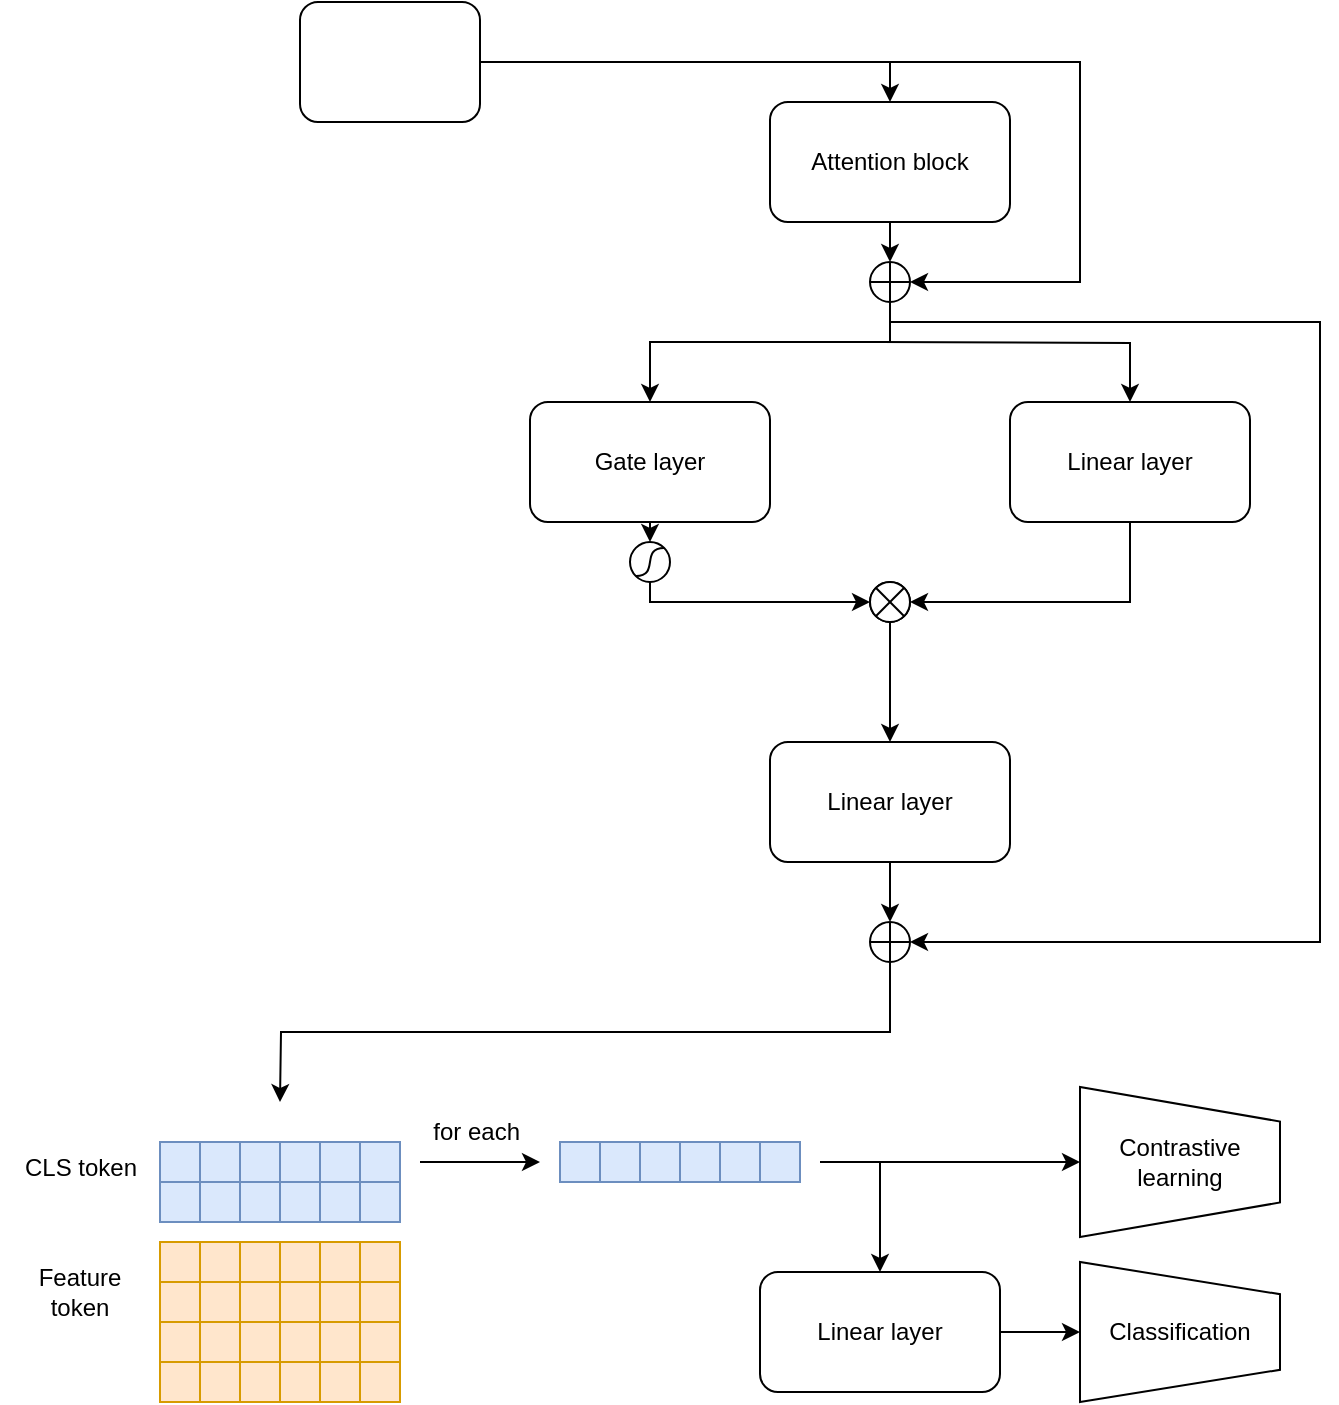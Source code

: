 <mxfile version="26.0.16">
  <diagram name="Page-1" id="VYNopzWsXOPkZ_Rhxfwm">
    <mxGraphModel dx="1784" dy="684" grid="1" gridSize="10" guides="1" tooltips="1" connect="1" arrows="1" fold="1" page="1" pageScale="1" pageWidth="850" pageHeight="1100" math="0" shadow="0">
      <root>
        <mxCell id="0" />
        <mxCell id="1" parent="0" />
        <mxCell id="lj117l4O_4laCSOWSe7Z-11" style="edgeStyle=none;rounded=0;orthogonalLoop=1;jettySize=auto;html=1;exitX=0.5;exitY=1;exitDx=0;exitDy=0;entryX=0.5;entryY=0;entryDx=0;entryDy=0;" edge="1" parent="1" source="lj117l4O_4laCSOWSe7Z-1" target="lj117l4O_4laCSOWSe7Z-10">
          <mxGeometry relative="1" as="geometry" />
        </mxCell>
        <mxCell id="lj117l4O_4laCSOWSe7Z-1" value="Attention block" style="rounded=1;whiteSpace=wrap;html=1;" vertex="1" parent="1">
          <mxGeometry x="365" y="130" width="120" height="60" as="geometry" />
        </mxCell>
        <mxCell id="lj117l4O_4laCSOWSe7Z-17" style="edgeStyle=orthogonalEdgeStyle;rounded=0;orthogonalLoop=1;jettySize=auto;html=1;exitX=0.5;exitY=1;exitDx=0;exitDy=0;entryX=1;entryY=0.5;entryDx=0;entryDy=0;" edge="1" parent="1" source="lj117l4O_4laCSOWSe7Z-2" target="lj117l4O_4laCSOWSe7Z-15">
          <mxGeometry relative="1" as="geometry" />
        </mxCell>
        <mxCell id="lj117l4O_4laCSOWSe7Z-2" value="Linear layer" style="rounded=1;whiteSpace=wrap;html=1;" vertex="1" parent="1">
          <mxGeometry x="485" y="280" width="120" height="60" as="geometry" />
        </mxCell>
        <mxCell id="lj117l4O_4laCSOWSe7Z-3" value="Gate layer" style="rounded=1;whiteSpace=wrap;html=1;" vertex="1" parent="1">
          <mxGeometry x="245" y="280" width="120" height="60" as="geometry" />
        </mxCell>
        <mxCell id="lj117l4O_4laCSOWSe7Z-20" style="edgeStyle=none;rounded=0;orthogonalLoop=1;jettySize=auto;html=1;exitX=0.5;exitY=1;exitDx=0;exitDy=0;entryX=0.5;entryY=0;entryDx=0;entryDy=0;" edge="1" parent="1" source="lj117l4O_4laCSOWSe7Z-4" target="lj117l4O_4laCSOWSe7Z-19">
          <mxGeometry relative="1" as="geometry" />
        </mxCell>
        <mxCell id="lj117l4O_4laCSOWSe7Z-4" value="Linear layer" style="rounded=1;whiteSpace=wrap;html=1;" vertex="1" parent="1">
          <mxGeometry x="365" y="450" width="120" height="60" as="geometry" />
        </mxCell>
        <mxCell id="lj117l4O_4laCSOWSe7Z-7" style="edgeStyle=orthogonalEdgeStyle;rounded=0;orthogonalLoop=1;jettySize=auto;html=1;exitX=1;exitY=0.5;exitDx=0;exitDy=0;entryX=0.5;entryY=0;entryDx=0;entryDy=0;" edge="1" parent="1" source="lj117l4O_4laCSOWSe7Z-6" target="lj117l4O_4laCSOWSe7Z-1">
          <mxGeometry relative="1" as="geometry" />
        </mxCell>
        <mxCell id="lj117l4O_4laCSOWSe7Z-6" value="" style="rounded=1;whiteSpace=wrap;html=1;" vertex="1" parent="1">
          <mxGeometry x="130" y="80" width="90" height="60" as="geometry" />
        </mxCell>
        <mxCell id="lj117l4O_4laCSOWSe7Z-9" value="" style="edgeStyle=orthogonalEdgeStyle;orthogonalLoop=1;jettySize=auto;html=1;rounded=0;entryX=1;entryY=0.5;entryDx=0;entryDy=0;" edge="1" parent="1" target="lj117l4O_4laCSOWSe7Z-10">
          <mxGeometry width="80" relative="1" as="geometry">
            <mxPoint x="425" y="110" as="sourcePoint" />
            <mxPoint x="510" y="210" as="targetPoint" />
            <Array as="points">
              <mxPoint x="520" y="110" />
              <mxPoint x="520" y="220" />
            </Array>
          </mxGeometry>
        </mxCell>
        <mxCell id="lj117l4O_4laCSOWSe7Z-12" style="edgeStyle=orthogonalEdgeStyle;rounded=0;orthogonalLoop=1;jettySize=auto;html=1;exitX=0.5;exitY=1;exitDx=0;exitDy=0;entryX=0.5;entryY=0;entryDx=0;entryDy=0;" edge="1" parent="1" source="lj117l4O_4laCSOWSe7Z-10" target="lj117l4O_4laCSOWSe7Z-3">
          <mxGeometry relative="1" as="geometry">
            <Array as="points">
              <mxPoint x="425" y="250" />
              <mxPoint x="305" y="250" />
            </Array>
          </mxGeometry>
        </mxCell>
        <mxCell id="lj117l4O_4laCSOWSe7Z-10" value="" style="shape=orEllipse;perimeter=ellipsePerimeter;whiteSpace=wrap;html=1;backgroundOutline=1;" vertex="1" parent="1">
          <mxGeometry x="415" y="210" width="20" height="20" as="geometry" />
        </mxCell>
        <mxCell id="lj117l4O_4laCSOWSe7Z-13" value="" style="edgeStyle=orthogonalEdgeStyle;orthogonalLoop=1;jettySize=auto;html=1;rounded=0;entryX=0.5;entryY=0;entryDx=0;entryDy=0;" edge="1" parent="1" target="lj117l4O_4laCSOWSe7Z-2">
          <mxGeometry width="80" relative="1" as="geometry">
            <mxPoint x="420" y="250" as="sourcePoint" />
            <mxPoint x="480" y="240" as="targetPoint" />
          </mxGeometry>
        </mxCell>
        <mxCell id="lj117l4O_4laCSOWSe7Z-15" value="" style="ellipse;whiteSpace=wrap;html=1;" vertex="1" parent="1">
          <mxGeometry x="415" y="370" width="20" height="20" as="geometry" />
        </mxCell>
        <mxCell id="lj117l4O_4laCSOWSe7Z-22" style="edgeStyle=none;rounded=0;orthogonalLoop=1;jettySize=auto;html=1;exitX=0.5;exitY=1;exitDx=0;exitDy=0;entryX=0.5;entryY=0;entryDx=0;entryDy=0;" edge="1" parent="1" source="lj117l4O_4laCSOWSe7Z-18" target="lj117l4O_4laCSOWSe7Z-4">
          <mxGeometry relative="1" as="geometry" />
        </mxCell>
        <mxCell id="lj117l4O_4laCSOWSe7Z-18" value="" style="shape=sumEllipse;perimeter=ellipsePerimeter;whiteSpace=wrap;html=1;backgroundOutline=1;" vertex="1" parent="1">
          <mxGeometry x="415" y="370" width="20" height="20" as="geometry" />
        </mxCell>
        <mxCell id="lj117l4O_4laCSOWSe7Z-23" style="edgeStyle=orthogonalEdgeStyle;rounded=0;orthogonalLoop=1;jettySize=auto;html=1;exitX=0.5;exitY=1;exitDx=0;exitDy=0;" edge="1" parent="1" source="lj117l4O_4laCSOWSe7Z-19">
          <mxGeometry relative="1" as="geometry">
            <mxPoint x="120" y="630" as="targetPoint" />
          </mxGeometry>
        </mxCell>
        <mxCell id="lj117l4O_4laCSOWSe7Z-19" value="" style="shape=orEllipse;perimeter=ellipsePerimeter;whiteSpace=wrap;html=1;backgroundOutline=1;" vertex="1" parent="1">
          <mxGeometry x="415" y="540" width="20" height="20" as="geometry" />
        </mxCell>
        <mxCell id="lj117l4O_4laCSOWSe7Z-21" value="" style="edgeStyle=orthogonalEdgeStyle;orthogonalLoop=1;jettySize=auto;html=1;rounded=0;entryX=1;entryY=0.5;entryDx=0;entryDy=0;" edge="1" parent="1" target="lj117l4O_4laCSOWSe7Z-19">
          <mxGeometry width="80" relative="1" as="geometry">
            <mxPoint x="425" y="240" as="sourcePoint" />
            <mxPoint x="480" y="440" as="targetPoint" />
            <Array as="points">
              <mxPoint x="640" y="240" />
              <mxPoint x="640" y="550" />
            </Array>
          </mxGeometry>
        </mxCell>
        <mxCell id="lj117l4O_4laCSOWSe7Z-25" value="" style="edgeStyle=orthogonalEdgeStyle;rounded=0;orthogonalLoop=1;jettySize=auto;html=1;exitX=0.5;exitY=1;exitDx=0;exitDy=0;entryX=0.5;entryY=0;entryDx=0;entryDy=0;" edge="1" parent="1" source="lj117l4O_4laCSOWSe7Z-3" target="lj117l4O_4laCSOWSe7Z-79">
          <mxGeometry relative="1" as="geometry">
            <mxPoint x="305" y="340" as="sourcePoint" />
            <mxPoint x="305" y="350" as="targetPoint" />
          </mxGeometry>
        </mxCell>
        <mxCell id="lj117l4O_4laCSOWSe7Z-28" value="" style="rounded=0;whiteSpace=wrap;html=1;fillColor=#dae8fc;strokeColor=#6c8ebf;" vertex="1" parent="1">
          <mxGeometry x="120" y="670" width="20" height="20" as="geometry" />
        </mxCell>
        <mxCell id="lj117l4O_4laCSOWSe7Z-30" value="" style="rounded=0;whiteSpace=wrap;html=1;fillColor=#dae8fc;strokeColor=#6c8ebf;" vertex="1" parent="1">
          <mxGeometry x="100" y="670" width="20" height="20" as="geometry" />
        </mxCell>
        <mxCell id="lj117l4O_4laCSOWSe7Z-31" value="" style="rounded=0;whiteSpace=wrap;html=1;fillColor=#dae8fc;strokeColor=#6c8ebf;" vertex="1" parent="1">
          <mxGeometry x="80" y="670" width="20" height="20" as="geometry" />
        </mxCell>
        <mxCell id="lj117l4O_4laCSOWSe7Z-32" value="" style="rounded=0;whiteSpace=wrap;html=1;fillColor=#dae8fc;strokeColor=#6c8ebf;" vertex="1" parent="1">
          <mxGeometry x="60" y="670" width="20" height="20" as="geometry" />
        </mxCell>
        <mxCell id="lj117l4O_4laCSOWSe7Z-33" value="" style="rounded=0;whiteSpace=wrap;html=1;fillColor=#dae8fc;strokeColor=#6c8ebf;" vertex="1" parent="1">
          <mxGeometry x="140" y="670" width="20" height="20" as="geometry" />
        </mxCell>
        <mxCell id="lj117l4O_4laCSOWSe7Z-34" value="" style="rounded=0;whiteSpace=wrap;html=1;fillColor=#dae8fc;strokeColor=#6c8ebf;" vertex="1" parent="1">
          <mxGeometry x="160" y="670" width="20" height="20" as="geometry" />
        </mxCell>
        <mxCell id="lj117l4O_4laCSOWSe7Z-35" value="" style="rounded=0;whiteSpace=wrap;html=1;fillColor=#ffe6cc;strokeColor=#d79b00;" vertex="1" parent="1">
          <mxGeometry x="120" y="700" width="20" height="20" as="geometry" />
        </mxCell>
        <mxCell id="lj117l4O_4laCSOWSe7Z-36" value="" style="rounded=0;whiteSpace=wrap;html=1;fillColor=#ffe6cc;strokeColor=#d79b00;" vertex="1" parent="1">
          <mxGeometry x="100" y="700" width="20" height="20" as="geometry" />
        </mxCell>
        <mxCell id="lj117l4O_4laCSOWSe7Z-37" value="" style="rounded=0;whiteSpace=wrap;html=1;fillColor=#ffe6cc;strokeColor=#d79b00;" vertex="1" parent="1">
          <mxGeometry x="80" y="700" width="20" height="20" as="geometry" />
        </mxCell>
        <mxCell id="lj117l4O_4laCSOWSe7Z-38" value="" style="rounded=0;whiteSpace=wrap;html=1;fillColor=#ffe6cc;strokeColor=#d79b00;" vertex="1" parent="1">
          <mxGeometry x="60" y="700" width="20" height="20" as="geometry" />
        </mxCell>
        <mxCell id="lj117l4O_4laCSOWSe7Z-39" value="" style="rounded=0;whiteSpace=wrap;html=1;fillColor=#ffe6cc;strokeColor=#d79b00;" vertex="1" parent="1">
          <mxGeometry x="140" y="700" width="20" height="20" as="geometry" />
        </mxCell>
        <mxCell id="lj117l4O_4laCSOWSe7Z-40" value="" style="rounded=0;whiteSpace=wrap;html=1;fillColor=#ffe6cc;strokeColor=#d79b00;" vertex="1" parent="1">
          <mxGeometry x="160" y="700" width="20" height="20" as="geometry" />
        </mxCell>
        <mxCell id="lj117l4O_4laCSOWSe7Z-41" value="" style="rounded=0;whiteSpace=wrap;html=1;fillColor=#ffe6cc;strokeColor=#d79b00;" vertex="1" parent="1">
          <mxGeometry x="120" y="720" width="20" height="20" as="geometry" />
        </mxCell>
        <mxCell id="lj117l4O_4laCSOWSe7Z-42" value="" style="rounded=0;whiteSpace=wrap;html=1;fillColor=#ffe6cc;strokeColor=#d79b00;" vertex="1" parent="1">
          <mxGeometry x="100" y="720" width="20" height="20" as="geometry" />
        </mxCell>
        <mxCell id="lj117l4O_4laCSOWSe7Z-43" value="" style="rounded=0;whiteSpace=wrap;html=1;fillColor=#ffe6cc;strokeColor=#d79b00;" vertex="1" parent="1">
          <mxGeometry x="80" y="720" width="20" height="20" as="geometry" />
        </mxCell>
        <mxCell id="lj117l4O_4laCSOWSe7Z-44" value="" style="rounded=0;whiteSpace=wrap;html=1;fillColor=#ffe6cc;strokeColor=#d79b00;" vertex="1" parent="1">
          <mxGeometry x="60" y="720" width="20" height="20" as="geometry" />
        </mxCell>
        <mxCell id="lj117l4O_4laCSOWSe7Z-45" value="" style="rounded=0;whiteSpace=wrap;html=1;fillColor=#ffe6cc;strokeColor=#d79b00;" vertex="1" parent="1">
          <mxGeometry x="140" y="720" width="20" height="20" as="geometry" />
        </mxCell>
        <mxCell id="lj117l4O_4laCSOWSe7Z-46" value="" style="rounded=0;whiteSpace=wrap;html=1;fillColor=#ffe6cc;strokeColor=#d79b00;" vertex="1" parent="1">
          <mxGeometry x="160" y="720" width="20" height="20" as="geometry" />
        </mxCell>
        <mxCell id="lj117l4O_4laCSOWSe7Z-47" value="" style="rounded=0;whiteSpace=wrap;html=1;fillColor=#ffe6cc;strokeColor=#d79b00;" vertex="1" parent="1">
          <mxGeometry x="120" y="740" width="20" height="20" as="geometry" />
        </mxCell>
        <mxCell id="lj117l4O_4laCSOWSe7Z-48" value="" style="rounded=0;whiteSpace=wrap;html=1;fillColor=#ffe6cc;strokeColor=#d79b00;" vertex="1" parent="1">
          <mxGeometry x="100" y="740" width="20" height="20" as="geometry" />
        </mxCell>
        <mxCell id="lj117l4O_4laCSOWSe7Z-49" value="" style="rounded=0;whiteSpace=wrap;html=1;fillColor=#ffe6cc;strokeColor=#d79b00;" vertex="1" parent="1">
          <mxGeometry x="80" y="740" width="20" height="20" as="geometry" />
        </mxCell>
        <mxCell id="lj117l4O_4laCSOWSe7Z-50" value="" style="rounded=0;whiteSpace=wrap;html=1;fillColor=#ffe6cc;strokeColor=#d79b00;" vertex="1" parent="1">
          <mxGeometry x="60" y="740" width="20" height="20" as="geometry" />
        </mxCell>
        <mxCell id="lj117l4O_4laCSOWSe7Z-51" value="" style="rounded=0;whiteSpace=wrap;html=1;fillColor=#ffe6cc;strokeColor=#d79b00;" vertex="1" parent="1">
          <mxGeometry x="140" y="740" width="20" height="20" as="geometry" />
        </mxCell>
        <mxCell id="lj117l4O_4laCSOWSe7Z-52" value="" style="rounded=0;whiteSpace=wrap;html=1;fillColor=#ffe6cc;strokeColor=#d79b00;" vertex="1" parent="1">
          <mxGeometry x="160" y="740" width="20" height="20" as="geometry" />
        </mxCell>
        <mxCell id="lj117l4O_4laCSOWSe7Z-53" value="" style="rounded=0;whiteSpace=wrap;html=1;fillColor=#ffe6cc;strokeColor=#d79b00;" vertex="1" parent="1">
          <mxGeometry x="120" y="760" width="20" height="20" as="geometry" />
        </mxCell>
        <mxCell id="lj117l4O_4laCSOWSe7Z-54" value="" style="rounded=0;whiteSpace=wrap;html=1;fillColor=#ffe6cc;strokeColor=#d79b00;" vertex="1" parent="1">
          <mxGeometry x="100" y="760" width="20" height="20" as="geometry" />
        </mxCell>
        <mxCell id="lj117l4O_4laCSOWSe7Z-55" value="" style="rounded=0;whiteSpace=wrap;html=1;fillColor=#ffe6cc;strokeColor=#d79b00;" vertex="1" parent="1">
          <mxGeometry x="80" y="760" width="20" height="20" as="geometry" />
        </mxCell>
        <mxCell id="lj117l4O_4laCSOWSe7Z-56" value="" style="rounded=0;whiteSpace=wrap;html=1;fillColor=#ffe6cc;strokeColor=#d79b00;" vertex="1" parent="1">
          <mxGeometry x="60" y="760" width="20" height="20" as="geometry" />
        </mxCell>
        <mxCell id="lj117l4O_4laCSOWSe7Z-57" value="" style="rounded=0;whiteSpace=wrap;html=1;fillColor=#ffe6cc;strokeColor=#d79b00;" vertex="1" parent="1">
          <mxGeometry x="140" y="760" width="20" height="20" as="geometry" />
        </mxCell>
        <mxCell id="lj117l4O_4laCSOWSe7Z-58" value="" style="rounded=0;whiteSpace=wrap;html=1;fillColor=#ffe6cc;strokeColor=#d79b00;" vertex="1" parent="1">
          <mxGeometry x="160" y="760" width="20" height="20" as="geometry" />
        </mxCell>
        <mxCell id="lj117l4O_4laCSOWSe7Z-59" value="" style="rounded=0;whiteSpace=wrap;html=1;fillColor=#dae8fc;strokeColor=#6c8ebf;" vertex="1" parent="1">
          <mxGeometry x="120" y="650" width="20" height="20" as="geometry" />
        </mxCell>
        <mxCell id="lj117l4O_4laCSOWSe7Z-60" value="" style="rounded=0;whiteSpace=wrap;html=1;fillColor=#dae8fc;strokeColor=#6c8ebf;" vertex="1" parent="1">
          <mxGeometry x="100" y="650" width="20" height="20" as="geometry" />
        </mxCell>
        <mxCell id="lj117l4O_4laCSOWSe7Z-61" value="" style="rounded=0;whiteSpace=wrap;html=1;fillColor=#dae8fc;strokeColor=#6c8ebf;" vertex="1" parent="1">
          <mxGeometry x="80" y="650" width="20" height="20" as="geometry" />
        </mxCell>
        <mxCell id="lj117l4O_4laCSOWSe7Z-62" value="" style="rounded=0;whiteSpace=wrap;html=1;fillColor=#dae8fc;strokeColor=#6c8ebf;" vertex="1" parent="1">
          <mxGeometry x="60" y="650" width="20" height="20" as="geometry" />
        </mxCell>
        <mxCell id="lj117l4O_4laCSOWSe7Z-63" value="" style="rounded=0;whiteSpace=wrap;html=1;fillColor=#dae8fc;strokeColor=#6c8ebf;" vertex="1" parent="1">
          <mxGeometry x="140" y="650" width="20" height="20" as="geometry" />
        </mxCell>
        <mxCell id="lj117l4O_4laCSOWSe7Z-64" value="" style="rounded=0;whiteSpace=wrap;html=1;fillColor=#dae8fc;strokeColor=#6c8ebf;" vertex="1" parent="1">
          <mxGeometry x="160" y="650" width="20" height="20" as="geometry" />
        </mxCell>
        <mxCell id="lj117l4O_4laCSOWSe7Z-65" value="" style="rounded=0;whiteSpace=wrap;html=1;fillColor=#dae8fc;strokeColor=#6c8ebf;" vertex="1" parent="1">
          <mxGeometry x="320" y="650" width="20" height="20" as="geometry" />
        </mxCell>
        <mxCell id="lj117l4O_4laCSOWSe7Z-66" value="" style="rounded=0;whiteSpace=wrap;html=1;fillColor=#dae8fc;strokeColor=#6c8ebf;" vertex="1" parent="1">
          <mxGeometry x="300" y="650" width="20" height="20" as="geometry" />
        </mxCell>
        <mxCell id="lj117l4O_4laCSOWSe7Z-67" value="" style="rounded=0;whiteSpace=wrap;html=1;fillColor=#dae8fc;strokeColor=#6c8ebf;" vertex="1" parent="1">
          <mxGeometry x="280" y="650" width="20" height="20" as="geometry" />
        </mxCell>
        <mxCell id="lj117l4O_4laCSOWSe7Z-68" value="" style="rounded=0;whiteSpace=wrap;html=1;fillColor=#dae8fc;strokeColor=#6c8ebf;" vertex="1" parent="1">
          <mxGeometry x="260" y="650" width="20" height="20" as="geometry" />
        </mxCell>
        <mxCell id="lj117l4O_4laCSOWSe7Z-69" value="" style="rounded=0;whiteSpace=wrap;html=1;fillColor=#dae8fc;strokeColor=#6c8ebf;" vertex="1" parent="1">
          <mxGeometry x="340" y="650" width="20" height="20" as="geometry" />
        </mxCell>
        <mxCell id="lj117l4O_4laCSOWSe7Z-70" value="" style="rounded=0;whiteSpace=wrap;html=1;fillColor=#dae8fc;strokeColor=#6c8ebf;" vertex="1" parent="1">
          <mxGeometry x="360" y="650" width="20" height="20" as="geometry" />
        </mxCell>
        <mxCell id="lj117l4O_4laCSOWSe7Z-71" value="" style="edgeStyle=none;orthogonalLoop=1;jettySize=auto;html=1;rounded=0;" edge="1" parent="1">
          <mxGeometry width="80" relative="1" as="geometry">
            <mxPoint x="190" y="660" as="sourcePoint" />
            <mxPoint x="250" y="660" as="targetPoint" />
            <Array as="points" />
          </mxGeometry>
        </mxCell>
        <mxCell id="lj117l4O_4laCSOWSe7Z-73" value="Contrastive learning" style="verticalLabelPosition=middle;verticalAlign=middle;html=1;shape=trapezoid;perimeter=trapezoidPerimeter;whiteSpace=wrap;size=0.23;arcSize=10;flipV=1;labelPosition=center;align=center;direction=south;" vertex="1" parent="1">
          <mxGeometry x="520" y="622.5" width="100" height="75" as="geometry" />
        </mxCell>
        <mxCell id="lj117l4O_4laCSOWSe7Z-74" value="Classification" style="verticalLabelPosition=middle;verticalAlign=middle;html=1;shape=trapezoid;perimeter=trapezoidPerimeter;whiteSpace=wrap;size=0.23;arcSize=10;flipV=1;labelPosition=center;align=center;direction=south;" vertex="1" parent="1">
          <mxGeometry x="520" y="710" width="100" height="70" as="geometry" />
        </mxCell>
        <mxCell id="lj117l4O_4laCSOWSe7Z-77" style="edgeStyle=none;rounded=0;orthogonalLoop=1;jettySize=auto;html=1;exitX=1;exitY=0.5;exitDx=0;exitDy=0;entryX=0.5;entryY=1;entryDx=0;entryDy=0;" edge="1" parent="1" source="lj117l4O_4laCSOWSe7Z-75" target="lj117l4O_4laCSOWSe7Z-74">
          <mxGeometry relative="1" as="geometry" />
        </mxCell>
        <mxCell id="lj117l4O_4laCSOWSe7Z-75" value="Linear layer" style="rounded=1;whiteSpace=wrap;html=1;" vertex="1" parent="1">
          <mxGeometry x="360" y="715" width="120" height="60" as="geometry" />
        </mxCell>
        <mxCell id="lj117l4O_4laCSOWSe7Z-76" value="" style="edgeStyle=none;orthogonalLoop=1;jettySize=auto;html=1;rounded=0;entryX=0.5;entryY=1;entryDx=0;entryDy=0;" edge="1" parent="1" target="lj117l4O_4laCSOWSe7Z-73">
          <mxGeometry width="80" relative="1" as="geometry">
            <mxPoint x="390" y="660" as="sourcePoint" />
            <mxPoint x="460" y="490" as="targetPoint" />
            <Array as="points" />
          </mxGeometry>
        </mxCell>
        <mxCell id="lj117l4O_4laCSOWSe7Z-78" value="" style="edgeStyle=none;orthogonalLoop=1;jettySize=auto;html=1;rounded=0;entryX=0.5;entryY=0;entryDx=0;entryDy=0;" edge="1" parent="1" target="lj117l4O_4laCSOWSe7Z-75">
          <mxGeometry width="80" relative="1" as="geometry">
            <mxPoint x="420" y="660" as="sourcePoint" />
            <mxPoint x="510" y="730" as="targetPoint" />
            <Array as="points" />
          </mxGeometry>
        </mxCell>
        <mxCell id="lj117l4O_4laCSOWSe7Z-80" style="edgeStyle=orthogonalEdgeStyle;rounded=0;orthogonalLoop=1;jettySize=auto;html=1;exitX=0.5;exitY=1;exitDx=0;exitDy=0;entryX=0;entryY=0.5;entryDx=0;entryDy=0;" edge="1" parent="1" source="lj117l4O_4laCSOWSe7Z-79" target="lj117l4O_4laCSOWSe7Z-18">
          <mxGeometry relative="1" as="geometry">
            <Array as="points">
              <mxPoint x="305" y="380" />
            </Array>
          </mxGeometry>
        </mxCell>
        <mxCell id="lj117l4O_4laCSOWSe7Z-79" value="" style="shape=stencil(tZTdbsMgDIWfhtuJH1Xb7ZRt78Fad0GjgIC26dvPCclUp0taTYkUIdkHPh8Chqkq1ToAk7xm6o1JKTjHEePzKNYpwDaX5ElHoz8tFCXl6L/hbHa5ZxhXQzS5VdU74684p/1UtfXOIcR4l4hypSNMG4dreVNgffkLiQLyD5Ah9iZLlsmPx7FPm3XAYiW/FDu4X9zvcmDqWKx1cIuBxf+xqsLM1OVW1d5H+Ir+6HZ/mtkba0sPzTgGa01IcKcvxk07buop+t3yD3kMun0BboRBPvjTlX9Bj/FlM+fw99yOsTBEWfU8QASlNLLEctAlLdooOv+iqD61Q8xPbHLmH3bLbu5Aly2Pb5f4AQ==);whiteSpace=wrap;html=1;" vertex="1" parent="1">
          <mxGeometry x="295" y="350" width="20" height="20" as="geometry" />
        </mxCell>
        <mxCell id="lj117l4O_4laCSOWSe7Z-81" value="for each&amp;nbsp;" style="text;html=1;align=center;verticalAlign=middle;whiteSpace=wrap;rounded=0;" vertex="1" parent="1">
          <mxGeometry x="150" y="610" width="140" height="70" as="geometry" />
        </mxCell>
        <mxCell id="lj117l4O_4laCSOWSe7Z-82" value="CLS token" style="text;html=1;align=center;verticalAlign=middle;resizable=0;points=[];autosize=1;strokeColor=none;fillColor=none;" vertex="1" parent="1">
          <mxGeometry x="-20" y="648" width="80" height="30" as="geometry" />
        </mxCell>
        <mxCell id="lj117l4O_4laCSOWSe7Z-83" value="Feature token" style="text;html=1;align=center;verticalAlign=middle;whiteSpace=wrap;rounded=0;" vertex="1" parent="1">
          <mxGeometry x="-10" y="710" width="60" height="30" as="geometry" />
        </mxCell>
      </root>
    </mxGraphModel>
  </diagram>
</mxfile>
